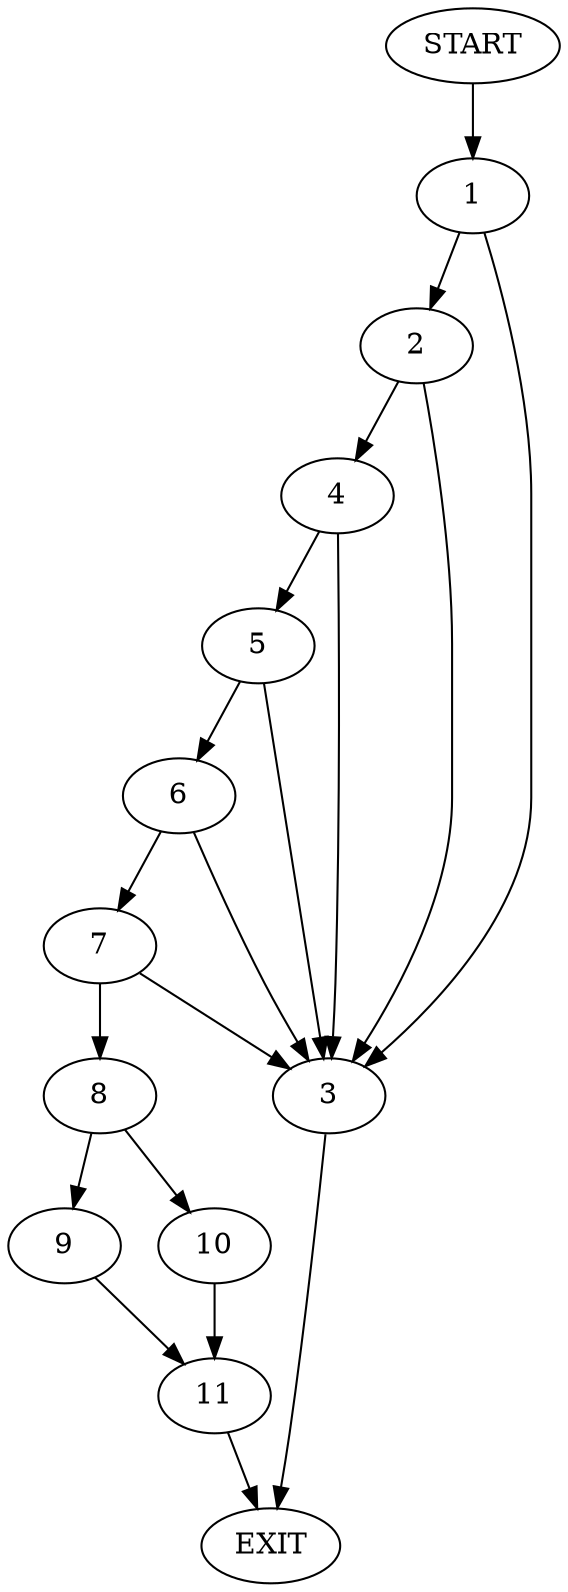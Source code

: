 digraph {
0 [label="START"]
12 [label="EXIT"]
0 -> 1
1 -> 2
1 -> 3
2 -> 3
2 -> 4
3 -> 12
4 -> 5
4 -> 3
5 -> 3
5 -> 6
6 -> 3
6 -> 7
7 -> 8
7 -> 3
8 -> 9
8 -> 10
9 -> 11
10 -> 11
11 -> 12
}
